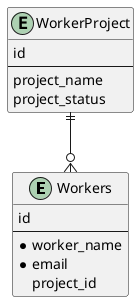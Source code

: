 @startuml

entity Workers {
    id
    --
    * worker_name
    * email
    project_id
}

entity WorkerProject {
    id
    --
    project_name
    project_status
}

WorkerProject ||--o{ Workers

@enduml